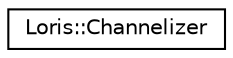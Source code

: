 digraph "Graphical Class Hierarchy"
{
 // LATEX_PDF_SIZE
  edge [fontname="Helvetica",fontsize="10",labelfontname="Helvetica",labelfontsize="10"];
  node [fontname="Helvetica",fontsize="10",shape=record];
  rankdir="LR";
  Node0 [label="Loris::Channelizer",height=0.2,width=0.4,color="black", fillcolor="white", style="filled",URL="$a00139.html",tooltip=" "];
}
